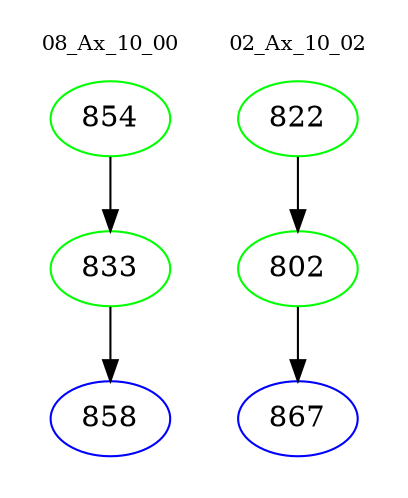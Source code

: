 digraph{
subgraph cluster_0 {
color = white
label = "08_Ax_10_00";
fontsize=10;
T0_854 [label="854", color="green"]
T0_854 -> T0_833 [color="black"]
T0_833 [label="833", color="green"]
T0_833 -> T0_858 [color="black"]
T0_858 [label="858", color="blue"]
}
subgraph cluster_1 {
color = white
label = "02_Ax_10_02";
fontsize=10;
T1_822 [label="822", color="green"]
T1_822 -> T1_802 [color="black"]
T1_802 [label="802", color="green"]
T1_802 -> T1_867 [color="black"]
T1_867 [label="867", color="blue"]
}
}
